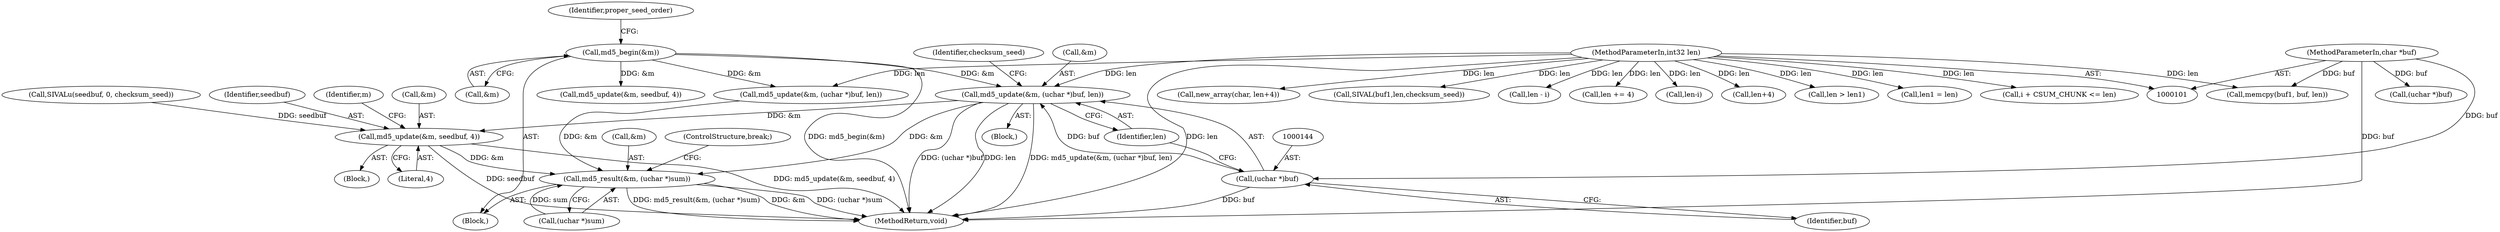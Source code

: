 digraph "0_samba_7b8a4ecd6ff9cdf4e5d3850ebf822f1e989255b3_1@API" {
"1000140" [label="(Call,md5_update(&m, (uchar *)buf, len))"];
"1000113" [label="(Call,md5_begin(&m))"];
"1000143" [label="(Call,(uchar *)buf)"];
"1000102" [label="(MethodParameterIn,char *buf)"];
"1000103" [label="(MethodParameterIn,int32 len)"];
"1000154" [label="(Call,md5_update(&m, seedbuf, 4))"];
"1000159" [label="(Call,md5_result(&m, (uchar *)sum))"];
"1000150" [label="(Call,SIVALu(seedbuf, 0, checksum_seed))"];
"1000238" [label="(Call,len - i)"];
"1000141" [label="(Call,&m)"];
"1000102" [label="(MethodParameterIn,char *buf)"];
"1000149" [label="(Block,)"];
"1000126" [label="(Call,md5_update(&m, seedbuf, 4))"];
"1000211" [label="(Call,len += 4)"];
"1000146" [label="(Identifier,len)"];
"1000253" [label="(Call,len-i)"];
"1000162" [label="(Call,(uchar *)sum)"];
"1000160" [label="(Call,&m)"];
"1000165" [label="(ControlStructure,break;)"];
"1000189" [label="(Call,len+4)"];
"1000177" [label="(Call,len > len1)"];
"1000192" [label="(Call,len1 = len)"];
"1000157" [label="(Identifier,seedbuf)"];
"1000218" [label="(Call,i + CSUM_CHUNK <= len)"];
"1000139" [label="(Block,)"];
"1000114" [label="(Call,&m)"];
"1000159" [label="(Call,md5_result(&m, (uchar *)sum))"];
"1000262" [label="(MethodReturn,void)"];
"1000161" [label="(Identifier,m)"];
"1000143" [label="(Call,(uchar *)buf)"];
"1000131" [label="(Call,md5_update(&m, (uchar *)buf, len))"];
"1000200" [label="(Call,memcpy(buf1, buf, len))"];
"1000148" [label="(Identifier,checksum_seed)"];
"1000187" [label="(Call,new_array(char, len+4))"];
"1000155" [label="(Call,&m)"];
"1000158" [label="(Literal,4)"];
"1000113" [label="(Call,md5_begin(&m))"];
"1000111" [label="(Block,)"];
"1000134" [label="(Call,(uchar *)buf)"];
"1000145" [label="(Identifier,buf)"];
"1000140" [label="(Call,md5_update(&m, (uchar *)buf, len))"];
"1000154" [label="(Call,md5_update(&m, seedbuf, 4))"];
"1000103" [label="(MethodParameterIn,int32 len)"];
"1000117" [label="(Identifier,proper_seed_order)"];
"1000207" [label="(Call,SIVAL(buf1,len,checksum_seed))"];
"1000140" -> "1000139"  [label="AST: "];
"1000140" -> "1000146"  [label="CFG: "];
"1000141" -> "1000140"  [label="AST: "];
"1000143" -> "1000140"  [label="AST: "];
"1000146" -> "1000140"  [label="AST: "];
"1000148" -> "1000140"  [label="CFG: "];
"1000140" -> "1000262"  [label="DDG: md5_update(&m, (uchar *)buf, len)"];
"1000140" -> "1000262"  [label="DDG: (uchar *)buf"];
"1000140" -> "1000262"  [label="DDG: len"];
"1000113" -> "1000140"  [label="DDG: &m"];
"1000143" -> "1000140"  [label="DDG: buf"];
"1000103" -> "1000140"  [label="DDG: len"];
"1000140" -> "1000154"  [label="DDG: &m"];
"1000140" -> "1000159"  [label="DDG: &m"];
"1000113" -> "1000111"  [label="AST: "];
"1000113" -> "1000114"  [label="CFG: "];
"1000114" -> "1000113"  [label="AST: "];
"1000117" -> "1000113"  [label="CFG: "];
"1000113" -> "1000262"  [label="DDG: md5_begin(&m)"];
"1000113" -> "1000126"  [label="DDG: &m"];
"1000113" -> "1000131"  [label="DDG: &m"];
"1000143" -> "1000145"  [label="CFG: "];
"1000144" -> "1000143"  [label="AST: "];
"1000145" -> "1000143"  [label="AST: "];
"1000146" -> "1000143"  [label="CFG: "];
"1000143" -> "1000262"  [label="DDG: buf"];
"1000102" -> "1000143"  [label="DDG: buf"];
"1000102" -> "1000101"  [label="AST: "];
"1000102" -> "1000262"  [label="DDG: buf"];
"1000102" -> "1000134"  [label="DDG: buf"];
"1000102" -> "1000200"  [label="DDG: buf"];
"1000103" -> "1000101"  [label="AST: "];
"1000103" -> "1000262"  [label="DDG: len"];
"1000103" -> "1000131"  [label="DDG: len"];
"1000103" -> "1000177"  [label="DDG: len"];
"1000103" -> "1000187"  [label="DDG: len"];
"1000103" -> "1000189"  [label="DDG: len"];
"1000103" -> "1000192"  [label="DDG: len"];
"1000103" -> "1000200"  [label="DDG: len"];
"1000103" -> "1000207"  [label="DDG: len"];
"1000103" -> "1000211"  [label="DDG: len"];
"1000103" -> "1000218"  [label="DDG: len"];
"1000103" -> "1000238"  [label="DDG: len"];
"1000103" -> "1000253"  [label="DDG: len"];
"1000154" -> "1000149"  [label="AST: "];
"1000154" -> "1000158"  [label="CFG: "];
"1000155" -> "1000154"  [label="AST: "];
"1000157" -> "1000154"  [label="AST: "];
"1000158" -> "1000154"  [label="AST: "];
"1000161" -> "1000154"  [label="CFG: "];
"1000154" -> "1000262"  [label="DDG: md5_update(&m, seedbuf, 4)"];
"1000154" -> "1000262"  [label="DDG: seedbuf"];
"1000150" -> "1000154"  [label="DDG: seedbuf"];
"1000154" -> "1000159"  [label="DDG: &m"];
"1000159" -> "1000111"  [label="AST: "];
"1000159" -> "1000162"  [label="CFG: "];
"1000160" -> "1000159"  [label="AST: "];
"1000162" -> "1000159"  [label="AST: "];
"1000165" -> "1000159"  [label="CFG: "];
"1000159" -> "1000262"  [label="DDG: md5_result(&m, (uchar *)sum)"];
"1000159" -> "1000262"  [label="DDG: &m"];
"1000159" -> "1000262"  [label="DDG: (uchar *)sum"];
"1000131" -> "1000159"  [label="DDG: &m"];
"1000162" -> "1000159"  [label="DDG: sum"];
}
